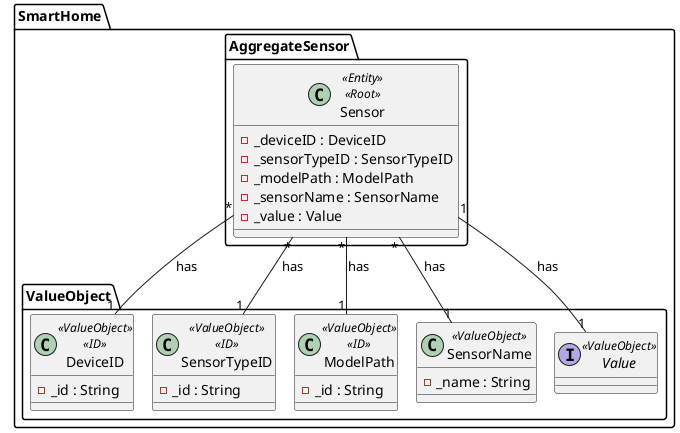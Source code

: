 @startuml
'https://plantuml.com/class-diagram
!pragma layout smetana

package SmartHome.AggregateSensor {
    class Sensor <<Entity>> <<Root>> {
        - _deviceID : DeviceID
        - _sensorTypeID : SensorTypeID
        - _modelPath : ModelPath
        - _sensorName : SensorName
        - _value : Value
    }
}

package SmartHome.ValueObject {
    class DeviceID <<ValueObject>> <<ID>> {
        - _id : String
    }

    class SensorTypeID <<ValueObject>> <<ID>> {
        - _id : String
    }
    class ModelPath <<ValueObject>> <<ID>> {
        - _id : String
    }

    class SensorName <<ValueObject>> {
        - _name : String
    }

    interface Value <<ValueObject>>{
    }
}

Sensor "*" -- "1" SensorTypeID : has
Sensor "*" -- "1" ModelPath : has
Sensor "1" -- "1" Value : has
Sensor "*" -- "1" DeviceID : has
Sensor "*" -- "1" SensorName : has

@enduml
